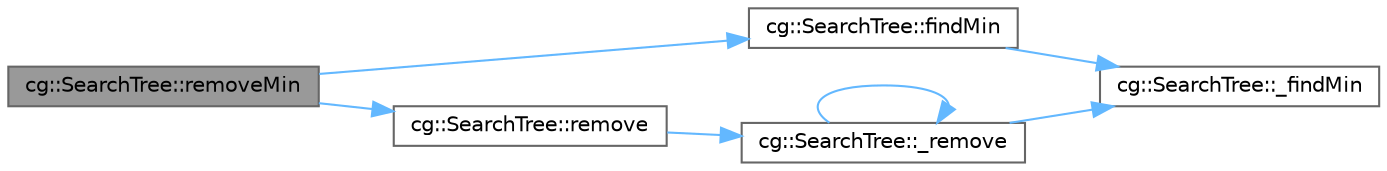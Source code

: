 digraph "cg::SearchTree::removeMin"
{
 // LATEX_PDF_SIZE
  bgcolor="transparent";
  edge [fontname=Helvetica,fontsize=10,labelfontname=Helvetica,labelfontsize=10];
  node [fontname=Helvetica,fontsize=10,shape=box,height=0.2,width=0.4];
  rankdir="LR";
  Node1 [id="Node000001",label="cg::SearchTree::removeMin",height=0.2,width=0.4,color="gray40", fillcolor="grey60", style="filled", fontcolor="black",tooltip=" "];
  Node1 -> Node2 [id="edge1_Node000001_Node000002",color="steelblue1",style="solid",tooltip=" "];
  Node2 [id="Node000002",label="cg::SearchTree::findMin",height=0.2,width=0.4,color="grey40", fillcolor="white", style="filled",URL="$classcg_1_1_search_tree.html#a84cffd5455cced53503575897eb1e657",tooltip=" "];
  Node2 -> Node3 [id="edge2_Node000002_Node000003",color="steelblue1",style="solid",tooltip=" "];
  Node3 [id="Node000003",label="cg::SearchTree::_findMin",height=0.2,width=0.4,color="grey40", fillcolor="white", style="filled",URL="$classcg_1_1_search_tree.html#a33787ebf6d7069e7aa6b3cff6b344871",tooltip=" "];
  Node1 -> Node4 [id="edge3_Node000001_Node000004",color="steelblue1",style="solid",tooltip=" "];
  Node4 [id="Node000004",label="cg::SearchTree::remove",height=0.2,width=0.4,color="grey40", fillcolor="white", style="filled",URL="$classcg_1_1_search_tree.html#a2908007be43df723f4b0a7003e257584",tooltip=" "];
  Node4 -> Node5 [id="edge4_Node000004_Node000005",color="steelblue1",style="solid",tooltip=" "];
  Node5 [id="Node000005",label="cg::SearchTree::_remove",height=0.2,width=0.4,color="grey40", fillcolor="white", style="filled",URL="$classcg_1_1_search_tree.html#adf84422ff86bd3832a6f83e0850cb3e3",tooltip=" "];
  Node5 -> Node3 [id="edge5_Node000005_Node000003",color="steelblue1",style="solid",tooltip=" "];
  Node5 -> Node5 [id="edge6_Node000005_Node000005",color="steelblue1",style="solid",tooltip=" "];
}
